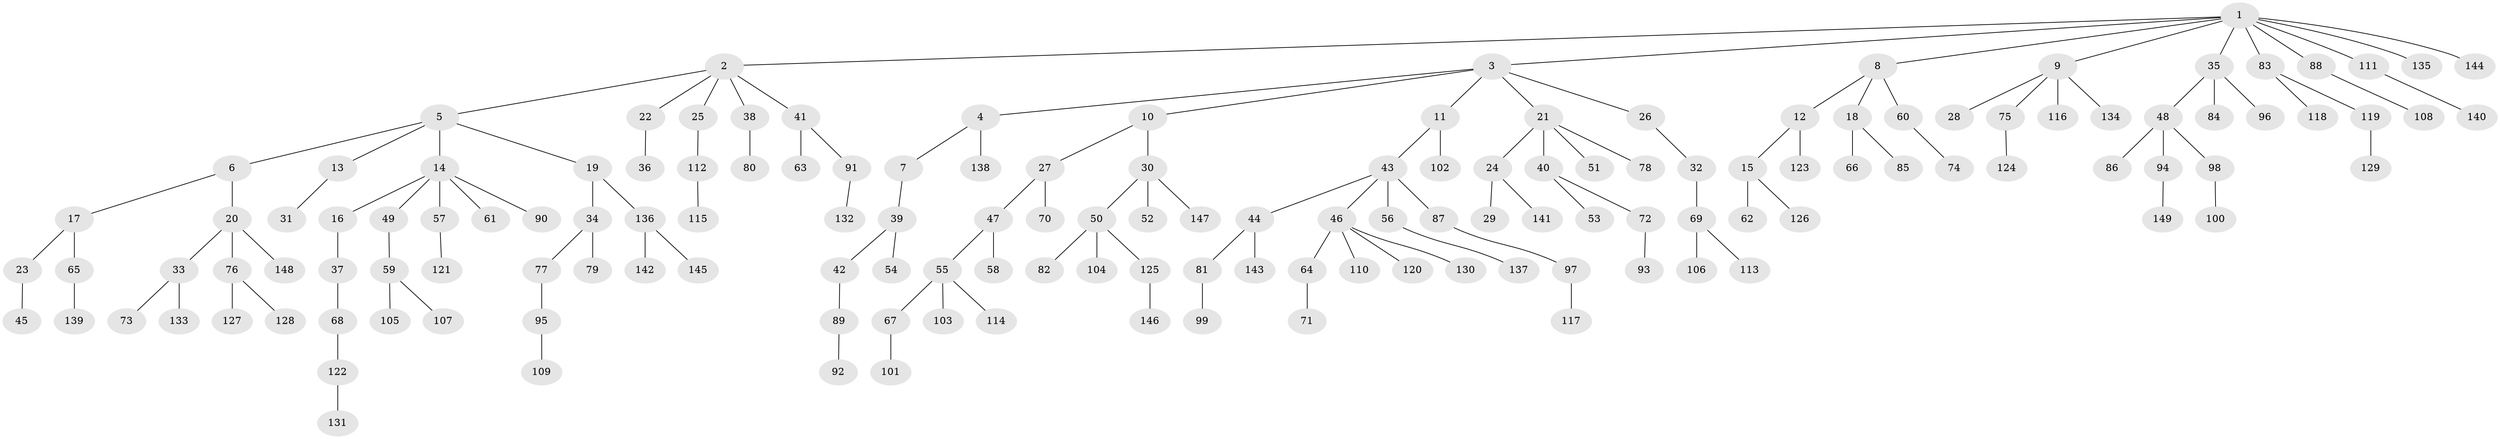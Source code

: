 // Generated by graph-tools (version 1.1) at 2025/26/03/09/25 03:26:31]
// undirected, 149 vertices, 148 edges
graph export_dot {
graph [start="1"]
  node [color=gray90,style=filled];
  1;
  2;
  3;
  4;
  5;
  6;
  7;
  8;
  9;
  10;
  11;
  12;
  13;
  14;
  15;
  16;
  17;
  18;
  19;
  20;
  21;
  22;
  23;
  24;
  25;
  26;
  27;
  28;
  29;
  30;
  31;
  32;
  33;
  34;
  35;
  36;
  37;
  38;
  39;
  40;
  41;
  42;
  43;
  44;
  45;
  46;
  47;
  48;
  49;
  50;
  51;
  52;
  53;
  54;
  55;
  56;
  57;
  58;
  59;
  60;
  61;
  62;
  63;
  64;
  65;
  66;
  67;
  68;
  69;
  70;
  71;
  72;
  73;
  74;
  75;
  76;
  77;
  78;
  79;
  80;
  81;
  82;
  83;
  84;
  85;
  86;
  87;
  88;
  89;
  90;
  91;
  92;
  93;
  94;
  95;
  96;
  97;
  98;
  99;
  100;
  101;
  102;
  103;
  104;
  105;
  106;
  107;
  108;
  109;
  110;
  111;
  112;
  113;
  114;
  115;
  116;
  117;
  118;
  119;
  120;
  121;
  122;
  123;
  124;
  125;
  126;
  127;
  128;
  129;
  130;
  131;
  132;
  133;
  134;
  135;
  136;
  137;
  138;
  139;
  140;
  141;
  142;
  143;
  144;
  145;
  146;
  147;
  148;
  149;
  1 -- 2;
  1 -- 3;
  1 -- 8;
  1 -- 9;
  1 -- 35;
  1 -- 83;
  1 -- 88;
  1 -- 111;
  1 -- 135;
  1 -- 144;
  2 -- 5;
  2 -- 22;
  2 -- 25;
  2 -- 38;
  2 -- 41;
  3 -- 4;
  3 -- 10;
  3 -- 11;
  3 -- 21;
  3 -- 26;
  4 -- 7;
  4 -- 138;
  5 -- 6;
  5 -- 13;
  5 -- 14;
  5 -- 19;
  6 -- 17;
  6 -- 20;
  7 -- 39;
  8 -- 12;
  8 -- 18;
  8 -- 60;
  9 -- 28;
  9 -- 75;
  9 -- 116;
  9 -- 134;
  10 -- 27;
  10 -- 30;
  11 -- 43;
  11 -- 102;
  12 -- 15;
  12 -- 123;
  13 -- 31;
  14 -- 16;
  14 -- 49;
  14 -- 57;
  14 -- 61;
  14 -- 90;
  15 -- 62;
  15 -- 126;
  16 -- 37;
  17 -- 23;
  17 -- 65;
  18 -- 66;
  18 -- 85;
  19 -- 34;
  19 -- 136;
  20 -- 33;
  20 -- 76;
  20 -- 148;
  21 -- 24;
  21 -- 40;
  21 -- 51;
  21 -- 78;
  22 -- 36;
  23 -- 45;
  24 -- 29;
  24 -- 141;
  25 -- 112;
  26 -- 32;
  27 -- 47;
  27 -- 70;
  30 -- 50;
  30 -- 52;
  30 -- 147;
  32 -- 69;
  33 -- 73;
  33 -- 133;
  34 -- 77;
  34 -- 79;
  35 -- 48;
  35 -- 84;
  35 -- 96;
  37 -- 68;
  38 -- 80;
  39 -- 42;
  39 -- 54;
  40 -- 53;
  40 -- 72;
  41 -- 63;
  41 -- 91;
  42 -- 89;
  43 -- 44;
  43 -- 46;
  43 -- 56;
  43 -- 87;
  44 -- 81;
  44 -- 143;
  46 -- 64;
  46 -- 110;
  46 -- 120;
  46 -- 130;
  47 -- 55;
  47 -- 58;
  48 -- 86;
  48 -- 94;
  48 -- 98;
  49 -- 59;
  50 -- 82;
  50 -- 104;
  50 -- 125;
  55 -- 67;
  55 -- 103;
  55 -- 114;
  56 -- 137;
  57 -- 121;
  59 -- 105;
  59 -- 107;
  60 -- 74;
  64 -- 71;
  65 -- 139;
  67 -- 101;
  68 -- 122;
  69 -- 106;
  69 -- 113;
  72 -- 93;
  75 -- 124;
  76 -- 127;
  76 -- 128;
  77 -- 95;
  81 -- 99;
  83 -- 118;
  83 -- 119;
  87 -- 97;
  88 -- 108;
  89 -- 92;
  91 -- 132;
  94 -- 149;
  95 -- 109;
  97 -- 117;
  98 -- 100;
  111 -- 140;
  112 -- 115;
  119 -- 129;
  122 -- 131;
  125 -- 146;
  136 -- 142;
  136 -- 145;
}
